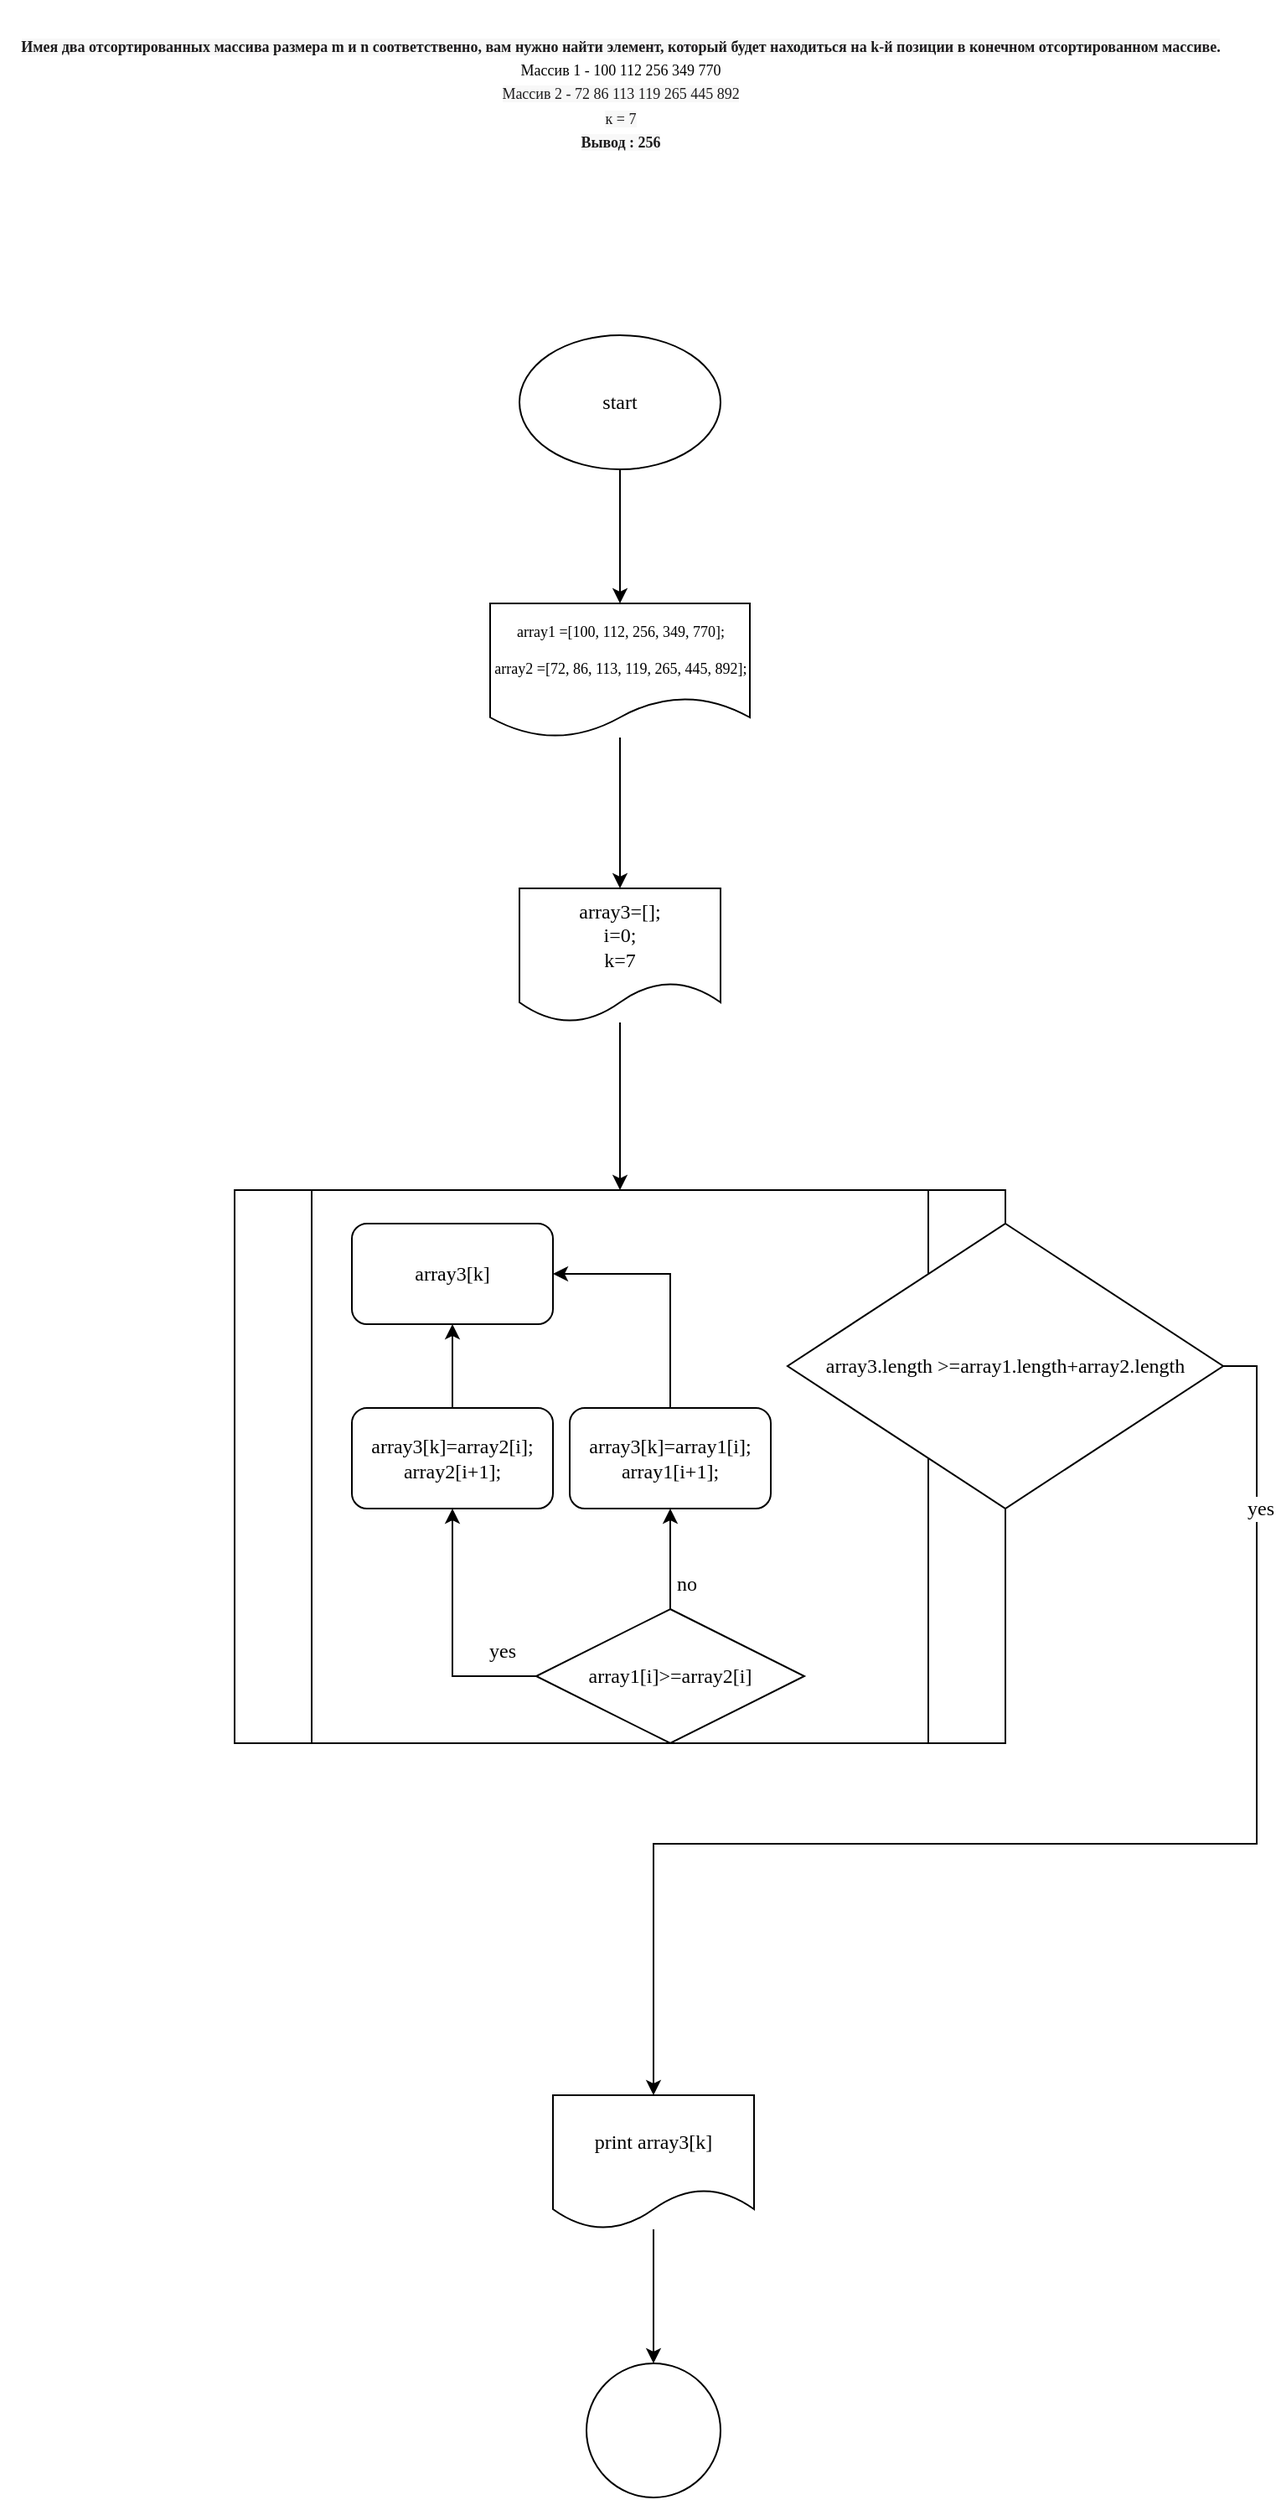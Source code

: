 <mxfile version="20.8.10" type="device"><diagram name="Страница 1" id="Rr3jMm_3BSAFhu8FhtRj"><mxGraphModel dx="1050" dy="2959" grid="1" gridSize="10" guides="1" tooltips="1" connect="1" arrows="1" fold="1" page="1" pageScale="1" pageWidth="827" pageHeight="1169" math="0" shadow="0"><root><mxCell id="0"/><mxCell id="1" parent="0"/><mxCell id="6xdi3BfYrukKlXC3w1-f-1" value="&lt;p&gt;&lt;font style=&quot;font-size: 9px;&quot;&gt;&lt;font face=&quot;Times New Roman&quot; style=&quot;&quot;&gt;&lt;b style=&quot;box-sizing: inherit; color: rgb(29, 28, 29); font-variant-ligatures: common-ligatures; text-align: left; background-color: rgb(248, 248, 248);&quot; data-stringify-type=&quot;bold&quot;&gt;Имея два отсортированных массива размера m и n соответственно, вам нужно найти элемент, который будет находиться на k-й позиции в конечном отсортированном массиве.&lt;br&gt;&lt;/b&gt;&lt;/font&gt;&lt;font face=&quot;Times New Roman&quot; style=&quot;&quot;&gt;Массив 1 - 100 112 256 349 770&lt;br&gt;&lt;/font&gt;&lt;font face=&quot;Times New Roman&quot; style=&quot;&quot;&gt;&lt;span style=&quot;color: rgb(29, 28, 29); font-variant-ligatures: common-ligatures; text-align: left; background-color: rgb(248, 248, 248);&quot;&gt;Массив 2 - 72 86 113 119 265 445 892&lt;br&gt;&lt;/span&gt;&lt;/font&gt;&lt;font face=&quot;Times New Roman&quot; style=&quot;&quot;&gt;&lt;span style=&quot;color: rgb(29, 28, 29); font-variant-ligatures: common-ligatures; text-align: left; background-color: rgb(248, 248, 248);&quot;&gt;к = 7&lt;br&gt;&lt;/span&gt;&lt;/font&gt;&lt;font face=&quot;Times New Roman&quot; style=&quot;&quot;&gt;&lt;b style=&quot;box-sizing: inherit; color: rgb(29, 28, 29); font-variant-ligatures: common-ligatures; text-align: left; background-color: rgb(248, 248, 248);&quot; data-stringify-type=&quot;bold&quot;&gt;Вывод : 256&lt;/b&gt;&lt;/font&gt;&lt;/font&gt;&lt;/p&gt;" style="text;html=1;align=center;verticalAlign=middle;resizable=0;points=[];autosize=1;strokeColor=none;fillColor=none;" vertex="1" parent="1"><mxGeometry x="20" y="-1780" width="740" height="110" as="geometry"/></mxCell><mxCell id="6xdi3BfYrukKlXC3w1-f-4" value="" style="edgeStyle=orthogonalEdgeStyle;rounded=0;orthogonalLoop=1;jettySize=auto;html=1;fontFamily=Times New Roman;fontSize=12;" edge="1" parent="1" source="6xdi3BfYrukKlXC3w1-f-2" target="6xdi3BfYrukKlXC3w1-f-3"><mxGeometry relative="1" as="geometry"/></mxCell><mxCell id="6xdi3BfYrukKlXC3w1-f-2" value="&lt;font style=&quot;font-size: 12px;&quot;&gt;start&lt;br&gt;&lt;/font&gt;" style="ellipse;whiteSpace=wrap;html=1;fontFamily=Times New Roman;fontSize=9;" vertex="1" parent="1"><mxGeometry x="330" y="-1580" width="120" height="80" as="geometry"/></mxCell><mxCell id="6xdi3BfYrukKlXC3w1-f-6" value="" style="edgeStyle=orthogonalEdgeStyle;rounded=0;orthogonalLoop=1;jettySize=auto;html=1;fontFamily=Times New Roman;fontSize=12;" edge="1" parent="1" source="6xdi3BfYrukKlXC3w1-f-3"><mxGeometry relative="1" as="geometry"><mxPoint x="390" y="-1250" as="targetPoint"/></mxGeometry></mxCell><mxCell id="6xdi3BfYrukKlXC3w1-f-3" value="array1 =[100, 112, 256, 349, 770];&lt;br&gt;&lt;br&gt;array2 =[72, 86, 113, 119, 265, 445, 892];" style="shape=document;whiteSpace=wrap;html=1;boundedLbl=1;fontSize=9;fontFamily=Times New Roman;" vertex="1" parent="1"><mxGeometry x="312.5" y="-1420" width="155" height="80" as="geometry"/></mxCell><mxCell id="6xdi3BfYrukKlXC3w1-f-5" value="" style="shape=process;whiteSpace=wrap;html=1;backgroundOutline=1;fontSize=9;fontFamily=Times New Roman;" vertex="1" parent="1"><mxGeometry x="160" y="-1070" width="460" height="330" as="geometry"/></mxCell><mxCell id="6xdi3BfYrukKlXC3w1-f-8" style="edgeStyle=orthogonalEdgeStyle;rounded=0;orthogonalLoop=1;jettySize=auto;html=1;fontFamily=Times New Roman;fontSize=12;" edge="1" parent="1" source="6xdi3BfYrukKlXC3w1-f-7"><mxGeometry relative="1" as="geometry"><mxPoint x="390" y="-1070" as="targetPoint"/></mxGeometry></mxCell><mxCell id="6xdi3BfYrukKlXC3w1-f-7" value="array3=[];&lt;br&gt;i=0;&lt;br&gt;k=7" style="shape=document;whiteSpace=wrap;html=1;boundedLbl=1;fontFamily=Times New Roman;fontSize=12;" vertex="1" parent="1"><mxGeometry x="330" y="-1250" width="120" height="80" as="geometry"/></mxCell><mxCell id="6xdi3BfYrukKlXC3w1-f-9" value="array3[k]" style="rounded=1;whiteSpace=wrap;html=1;fontFamily=Times New Roman;fontSize=12;" vertex="1" parent="1"><mxGeometry x="230" y="-1050" width="120" height="60" as="geometry"/></mxCell><mxCell id="6xdi3BfYrukKlXC3w1-f-14" style="edgeStyle=orthogonalEdgeStyle;rounded=0;orthogonalLoop=1;jettySize=auto;html=1;fontFamily=Times New Roman;fontSize=12;" edge="1" parent="1" source="6xdi3BfYrukKlXC3w1-f-10" target="6xdi3BfYrukKlXC3w1-f-19"><mxGeometry relative="1" as="geometry"><mxPoint x="290" y="-920" as="targetPoint"/><Array as="points"><mxPoint x="290" y="-780"/></Array></mxGeometry></mxCell><mxCell id="6xdi3BfYrukKlXC3w1-f-16" style="edgeStyle=orthogonalEdgeStyle;rounded=0;orthogonalLoop=1;jettySize=auto;html=1;fontFamily=Times New Roman;fontSize=12;" edge="1" parent="1" source="6xdi3BfYrukKlXC3w1-f-10"><mxGeometry relative="1" as="geometry"><mxPoint x="420" y="-880" as="targetPoint"/></mxGeometry></mxCell><mxCell id="6xdi3BfYrukKlXC3w1-f-10" value="array1[i]&amp;gt;=array2[i]" style="rhombus;whiteSpace=wrap;html=1;fontFamily=Times New Roman;fontSize=12;" vertex="1" parent="1"><mxGeometry x="340" y="-820" width="160" height="80" as="geometry"/></mxCell><mxCell id="6xdi3BfYrukKlXC3w1-f-12" style="edgeStyle=orthogonalEdgeStyle;rounded=0;orthogonalLoop=1;jettySize=auto;html=1;fontFamily=Times New Roman;fontSize=12;" edge="1" parent="1" source="6xdi3BfYrukKlXC3w1-f-11"><mxGeometry relative="1" as="geometry"><mxPoint x="410" y="-530" as="targetPoint"/><Array as="points"><mxPoint x="770" y="-965"/><mxPoint x="770" y="-680"/><mxPoint x="410" y="-680"/></Array></mxGeometry></mxCell><mxCell id="6xdi3BfYrukKlXC3w1-f-13" value="yes" style="edgeLabel;html=1;align=center;verticalAlign=middle;resizable=0;points=[];fontSize=12;fontFamily=Times New Roman;" vertex="1" connectable="0" parent="6xdi3BfYrukKlXC3w1-f-12"><mxGeometry x="-0.743" y="2" relative="1" as="geometry"><mxPoint as="offset"/></mxGeometry></mxCell><mxCell id="6xdi3BfYrukKlXC3w1-f-11" value="array3.length &amp;gt;=array1.length+array2.length" style="rhombus;whiteSpace=wrap;html=1;fontFamily=Times New Roman;fontSize=12;" vertex="1" parent="1"><mxGeometry x="490" y="-1050" width="260" height="170" as="geometry"/></mxCell><mxCell id="6xdi3BfYrukKlXC3w1-f-17" value="yes" style="text;html=1;strokeColor=none;fillColor=none;align=center;verticalAlign=middle;whiteSpace=wrap;rounded=0;fontSize=12;fontFamily=Times New Roman;" vertex="1" parent="1"><mxGeometry x="290" y="-810" width="60" height="30" as="geometry"/></mxCell><mxCell id="6xdi3BfYrukKlXC3w1-f-18" value="no" style="text;html=1;strokeColor=none;fillColor=none;align=center;verticalAlign=middle;whiteSpace=wrap;rounded=0;fontSize=12;fontFamily=Times New Roman;" vertex="1" parent="1"><mxGeometry x="400" y="-850" width="60" height="30" as="geometry"/></mxCell><mxCell id="6xdi3BfYrukKlXC3w1-f-21" style="edgeStyle=orthogonalEdgeStyle;rounded=0;orthogonalLoop=1;jettySize=auto;html=1;entryX=0.5;entryY=1;entryDx=0;entryDy=0;fontFamily=Times New Roman;fontSize=12;" edge="1" parent="1" source="6xdi3BfYrukKlXC3w1-f-19" target="6xdi3BfYrukKlXC3w1-f-9"><mxGeometry relative="1" as="geometry"/></mxCell><mxCell id="6xdi3BfYrukKlXC3w1-f-19" value="array3[k]=array2[i];&lt;br&gt;array2[i+1];" style="rounded=1;whiteSpace=wrap;html=1;fontFamily=Times New Roman;fontSize=12;" vertex="1" parent="1"><mxGeometry x="230" y="-940" width="120" height="60" as="geometry"/></mxCell><mxCell id="6xdi3BfYrukKlXC3w1-f-22" style="edgeStyle=orthogonalEdgeStyle;rounded=0;orthogonalLoop=1;jettySize=auto;html=1;entryX=1;entryY=0.5;entryDx=0;entryDy=0;fontFamily=Times New Roman;fontSize=12;" edge="1" parent="1" source="6xdi3BfYrukKlXC3w1-f-20" target="6xdi3BfYrukKlXC3w1-f-9"><mxGeometry relative="1" as="geometry"><Array as="points"><mxPoint x="420" y="-1020"/></Array></mxGeometry></mxCell><mxCell id="6xdi3BfYrukKlXC3w1-f-20" value="array3[k]=array1[i];&lt;br style=&quot;border-color: var(--border-color);&quot;&gt;array1[i+1];" style="rounded=1;whiteSpace=wrap;html=1;fontFamily=Times New Roman;fontSize=12;" vertex="1" parent="1"><mxGeometry x="360" y="-940" width="120" height="60" as="geometry"/></mxCell><mxCell id="6xdi3BfYrukKlXC3w1-f-26" value="" style="edgeStyle=orthogonalEdgeStyle;rounded=0;orthogonalLoop=1;jettySize=auto;html=1;fontFamily=Times New Roman;fontSize=12;" edge="1" parent="1" source="6xdi3BfYrukKlXC3w1-f-24" target="6xdi3BfYrukKlXC3w1-f-25"><mxGeometry relative="1" as="geometry"/></mxCell><mxCell id="6xdi3BfYrukKlXC3w1-f-24" value="print array3[k]" style="shape=document;whiteSpace=wrap;html=1;boundedLbl=1;fontFamily=Times New Roman;fontSize=12;" vertex="1" parent="1"><mxGeometry x="350" y="-530" width="120" height="80" as="geometry"/></mxCell><mxCell id="6xdi3BfYrukKlXC3w1-f-25" value="" style="ellipse;whiteSpace=wrap;html=1;fontFamily=Times New Roman;" vertex="1" parent="1"><mxGeometry x="370" y="-370" width="80" height="80" as="geometry"/></mxCell></root></mxGraphModel></diagram></mxfile>